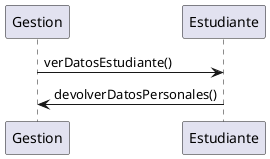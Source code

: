 @startuml
Gestion -> Estudiante: verDatosEstudiante()
Estudiante -> Gestion: devolverDatosPersonales()
@enduml